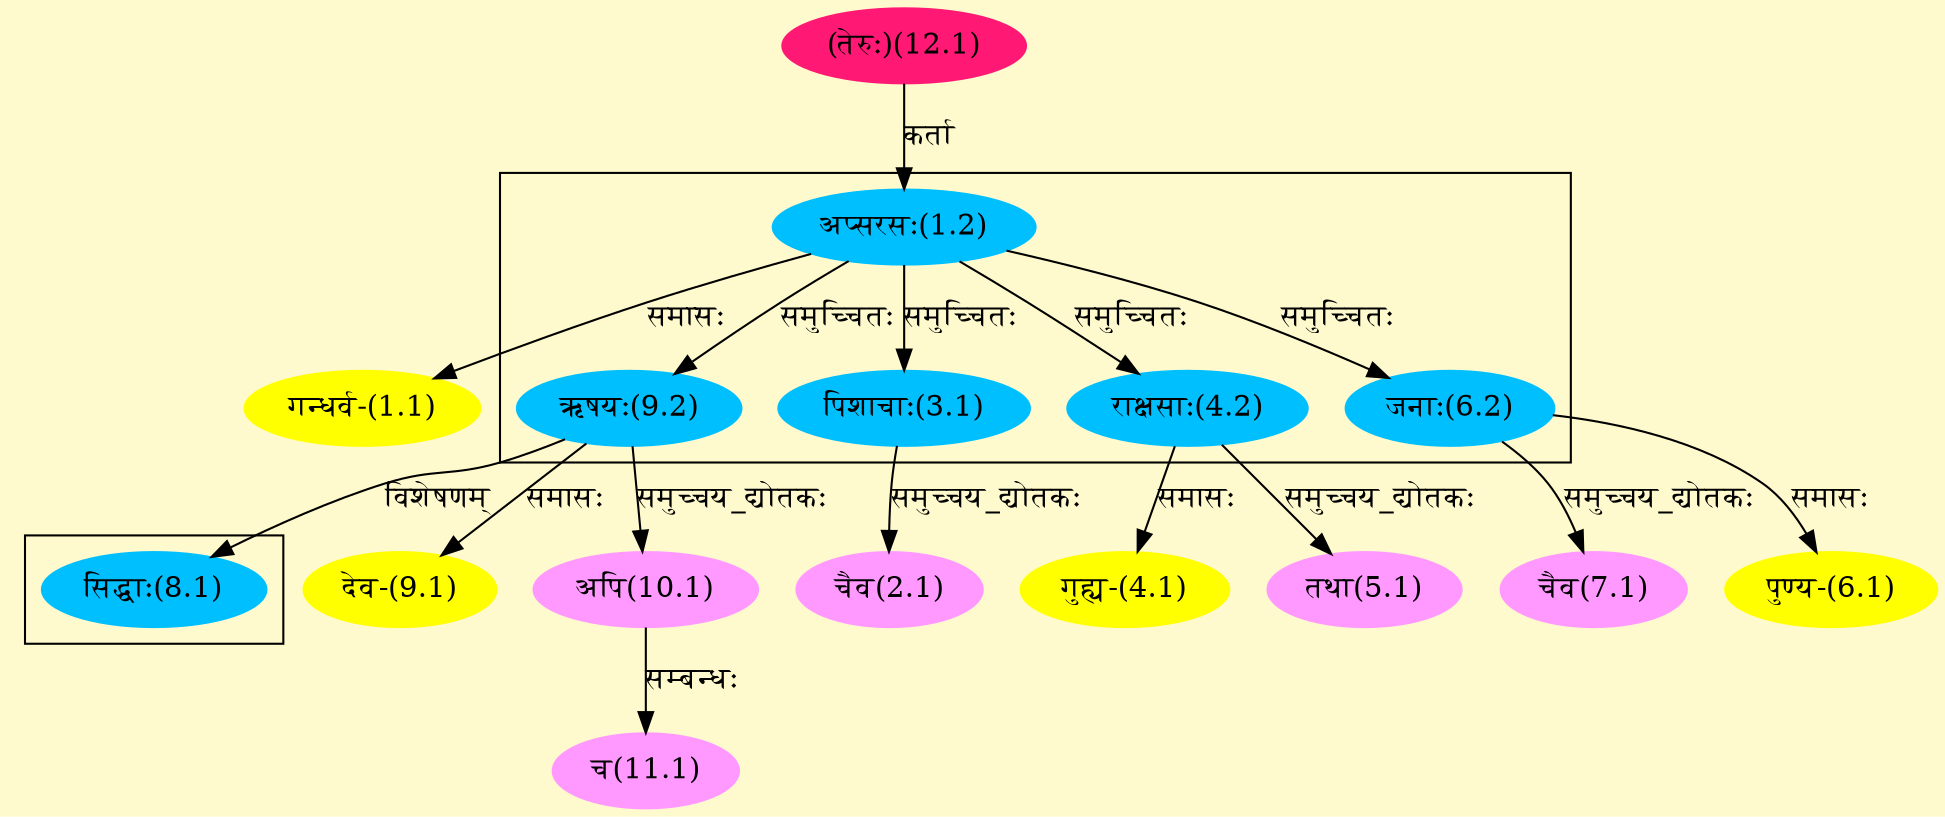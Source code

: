 digraph G{
rankdir=BT;
 compound=true;
 bgcolor="lemonchiffon1";

subgraph cluster_1{
Node3_1 [style=filled, color="#00BFFF" label = "पिशाचाः(3.1)"]
Node1_2 [style=filled, color="#00BFFF" label = "अप्सरसः(1.2)"]
Node4_2 [style=filled, color="#00BFFF" label = "राक्षसाः(4.2)"]
Node6_2 [style=filled, color="#00BFFF" label = "जनाः(6.2)"]
Node9_2 [style=filled, color="#00BFFF" label = "ऋषयः(9.2)"]

}

subgraph cluster_2{
Node8_1 [style=filled, color="#00BFFF" label = "सिद्धाः(8.1)"]
Node9_2 [style=filled, color="#00BFFF" label = "ऋषयः(9.2)"]

}
Node1_1 [style=filled, color="#FFFF00" label = "गन्धर्व-(1.1)"]
Node1_2 [style=filled, color="#00BFFF" label = "अप्सरसः(1.2)"]
Node12_1 [style=filled, color="#FF1975" label = "(तेरुः)(12.1)"]
Node2_1 [style=filled, color="#FF99FF" label = "चैव(2.1)"]
Node3_1 [style=filled, color="#00BFFF" label = "पिशाचाः(3.1)"]
Node4_1 [style=filled, color="#FFFF00" label = "गुह्य-(4.1)"]
Node4_2 [style=filled, color="#00BFFF" label = "राक्षसाः(4.2)"]
Node5_1 [style=filled, color="#FF99FF" label = "तथा(5.1)"]
Node6_1 [style=filled, color="#FFFF00" label = "पुण्य-(6.1)"]
Node6_2 [style=filled, color="#00BFFF" label = "जनाः(6.2)"]
Node7_1 [style=filled, color="#FF99FF" label = "चैव(7.1)"]
Node9_1 [style=filled, color="#FFFF00" label = "देव-(9.1)"]
Node9_2 [style=filled, color="#00BFFF" label = "ऋषयः(9.2)"]
Node10_1 [style=filled, color="#FF99FF" label = "अपि(10.1)"]
Node11_1 [style=filled, color="#FF99FF" label = "च(11.1)"]
/* Start of Relations section */

Node1_1 -> Node1_2 [  label="समासः"  dir="back" ]
Node1_2 -> Node12_1 [  label="कर्ता"  dir="back" ]
Node2_1 -> Node3_1 [  label="समुच्चय_द्योतकः"  dir="back" ]
Node3_1 -> Node1_2 [  label="समुच्चितः"  dir="back" ]
Node4_1 -> Node4_2 [  label="समासः"  dir="back" ]
Node4_2 -> Node1_2 [  label="समुच्चितः"  dir="back" ]
Node5_1 -> Node4_2 [  label="समुच्चय_द्योतकः"  dir="back" ]
Node6_1 -> Node6_2 [  label="समासः"  dir="back" ]
Node6_2 -> Node1_2 [  label="समुच्चितः"  dir="back" ]
Node7_1 -> Node6_2 [  label="समुच्चय_द्योतकः"  dir="back" ]
Node8_1 -> Node9_2 [  label="विशेषणम्"  dir="back" ]
Node9_1 -> Node9_2 [  label="समासः"  dir="back" ]
Node9_2 -> Node1_2 [  label="समुच्चितः"  dir="back" ]
Node10_1 -> Node9_2 [  label="समुच्चय_द्योतकः"  dir="back" ]
Node11_1 -> Node10_1 [  label="सम्बन्धः"  dir="back" ]
}

